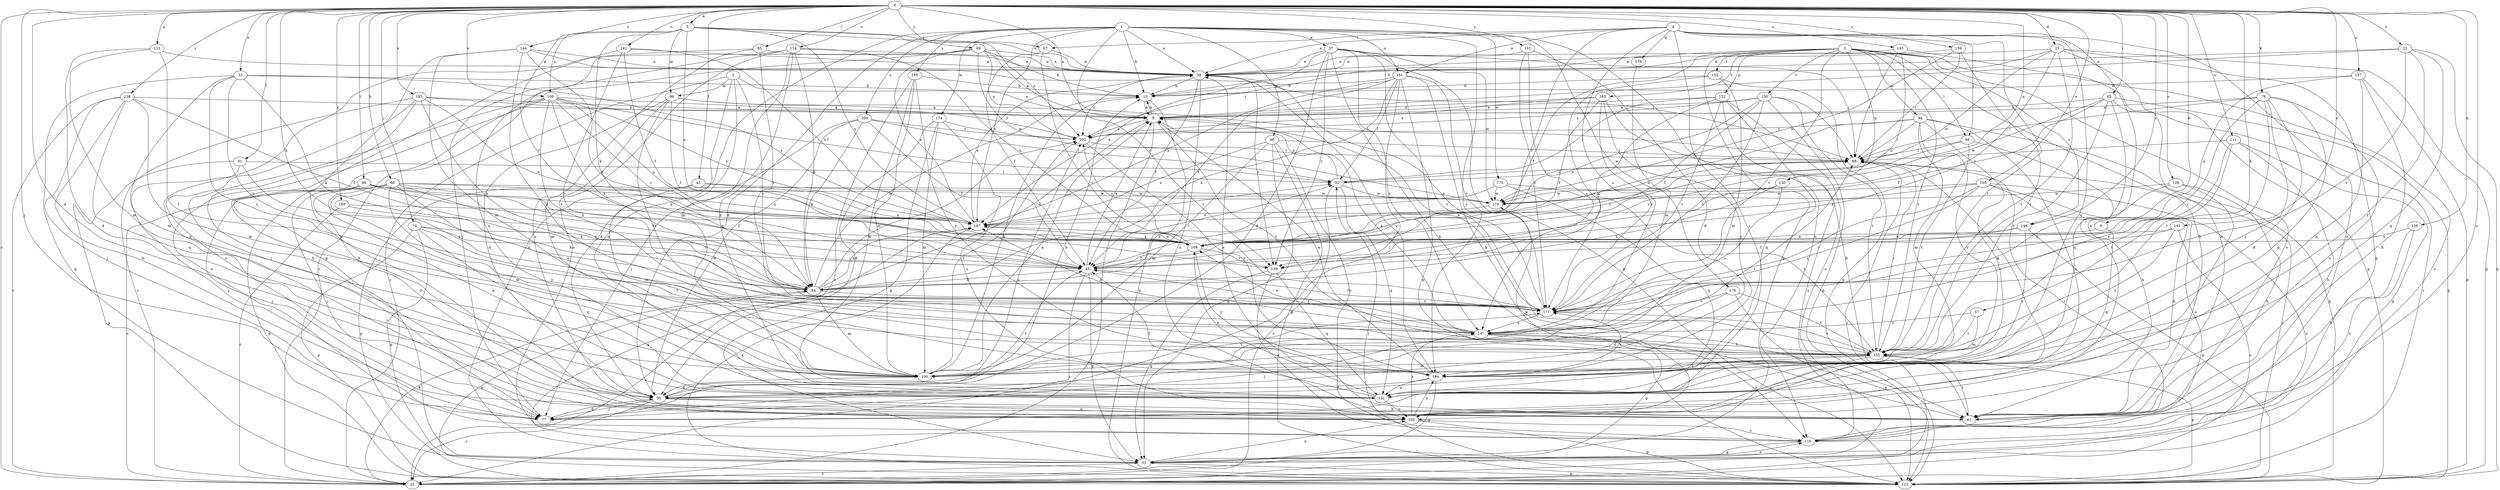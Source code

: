 strict digraph  {
0;
1;
2;
3;
4;
5;
8;
9;
15;
21;
22;
23;
30;
33;
37;
38;
43;
45;
46;
53;
57;
60;
61;
65;
66;
67;
68;
69;
74;
77;
79;
84;
85;
88;
91;
92;
94;
96;
100;
105;
106;
108;
109;
111;
114;
116;
121;
122;
123;
130;
131;
138;
139;
141;
142;
143;
144;
146;
147;
150;
152;
155;
156;
157;
159;
161;
163;
165;
171;
174;
175;
176;
178;
179;
183;
185;
187;
189;
191;
194;
200;
202;
0 -> 5  [label=a];
0 -> 8  [label=a];
0 -> 9  [label=b];
0 -> 21  [label=c];
0 -> 22  [label=c];
0 -> 23  [label=d];
0 -> 30  [label=d];
0 -> 33  [label=e];
0 -> 43  [label=f];
0 -> 57  [label=h];
0 -> 60  [label=h];
0 -> 65  [label=i];
0 -> 69  [label=j];
0 -> 74  [label=j];
0 -> 77  [label=j];
0 -> 79  [label=k];
0 -> 84  [label=k];
0 -> 85  [label=l];
0 -> 88  [label=l];
0 -> 91  [label=l];
0 -> 105  [label=n];
0 -> 106  [label=n];
0 -> 109  [label=o];
0 -> 111  [label=o];
0 -> 114  [label=o];
0 -> 116  [label=o];
0 -> 121  [label=p];
0 -> 130  [label=q];
0 -> 138  [label=r];
0 -> 141  [label=s];
0 -> 142  [label=s];
0 -> 143  [label=s];
0 -> 144  [label=s];
0 -> 146  [label=s];
0 -> 156  [label=u];
0 -> 157  [label=u];
0 -> 159  [label=u];
0 -> 183  [label=x];
0 -> 189  [label=y];
0 -> 191  [label=y];
1 -> 15  [label=b];
1 -> 30  [label=d];
1 -> 37  [label=e];
1 -> 38  [label=e];
1 -> 46  [label=g];
1 -> 53  [label=g];
1 -> 116  [label=o];
1 -> 139  [label=r];
1 -> 161  [label=u];
1 -> 174  [label=w];
1 -> 175  [label=w];
1 -> 176  [label=w];
1 -> 185  [label=x];
1 -> 187  [label=x];
1 -> 194  [label=y];
1 -> 200  [label=z];
2 -> 45  [label=f];
2 -> 53  [label=g];
2 -> 61  [label=h];
2 -> 66  [label=i];
2 -> 94  [label=m];
2 -> 116  [label=o];
2 -> 122  [label=p];
2 -> 123  [label=p];
2 -> 130  [label=q];
2 -> 146  [label=s];
2 -> 150  [label=t];
2 -> 152  [label=t];
2 -> 155  [label=t];
2 -> 165  [label=v];
2 -> 171  [label=v];
2 -> 202  [label=z];
3 -> 8  [label=a];
3 -> 22  [label=c];
3 -> 30  [label=d];
3 -> 96  [label=m];
3 -> 131  [label=q];
3 -> 171  [label=v];
4 -> 38  [label=e];
4 -> 66  [label=i];
4 -> 67  [label=i];
4 -> 77  [label=j];
4 -> 116  [label=o];
4 -> 131  [label=q];
4 -> 139  [label=r];
4 -> 147  [label=s];
4 -> 155  [label=t];
4 -> 161  [label=u];
4 -> 163  [label=u];
4 -> 178  [label=w];
5 -> 38  [label=e];
5 -> 45  [label=f];
5 -> 67  [label=i];
5 -> 84  [label=k];
5 -> 96  [label=m];
5 -> 106  [label=n];
5 -> 108  [label=n];
5 -> 187  [label=x];
5 -> 202  [label=z];
8 -> 15  [label=b];
8 -> 22  [label=c];
8 -> 155  [label=t];
8 -> 202  [label=z];
9 -> 108  [label=n];
9 -> 131  [label=q];
15 -> 8  [label=a];
15 -> 123  [label=p];
21 -> 8  [label=a];
21 -> 38  [label=e];
21 -> 123  [label=p];
21 -> 131  [label=q];
21 -> 171  [label=v];
21 -> 194  [label=y];
22 -> 68  [label=i];
22 -> 84  [label=k];
23 -> 15  [label=b];
23 -> 38  [label=e];
23 -> 53  [label=g];
23 -> 61  [label=h];
23 -> 123  [label=p];
23 -> 139  [label=r];
23 -> 155  [label=t];
23 -> 179  [label=w];
30 -> 15  [label=b];
30 -> 22  [label=c];
30 -> 45  [label=f];
30 -> 61  [label=h];
30 -> 77  [label=j];
30 -> 163  [label=u];
33 -> 15  [label=b];
33 -> 53  [label=g];
33 -> 84  [label=k];
33 -> 100  [label=m];
33 -> 147  [label=s];
33 -> 171  [label=v];
33 -> 187  [label=x];
37 -> 30  [label=d];
37 -> 38  [label=e];
37 -> 61  [label=h];
37 -> 68  [label=i];
37 -> 123  [label=p];
37 -> 139  [label=r];
37 -> 147  [label=s];
37 -> 155  [label=t];
37 -> 179  [label=w];
37 -> 187  [label=x];
38 -> 15  [label=b];
38 -> 45  [label=f];
38 -> 139  [label=r];
38 -> 163  [label=u];
38 -> 194  [label=y];
38 -> 202  [label=z];
43 -> 100  [label=m];
43 -> 108  [label=n];
43 -> 123  [label=p];
43 -> 179  [label=w];
45 -> 8  [label=a];
45 -> 22  [label=c];
45 -> 53  [label=g];
45 -> 84  [label=k];
45 -> 92  [label=l];
46 -> 53  [label=g];
46 -> 68  [label=i];
46 -> 100  [label=m];
46 -> 116  [label=o];
46 -> 123  [label=p];
46 -> 187  [label=x];
53 -> 22  [label=c];
53 -> 116  [label=o];
53 -> 123  [label=p];
53 -> 163  [label=u];
57 -> 100  [label=m];
57 -> 147  [label=s];
57 -> 155  [label=t];
60 -> 45  [label=f];
60 -> 77  [label=j];
60 -> 84  [label=k];
60 -> 100  [label=m];
60 -> 123  [label=p];
60 -> 131  [label=q];
60 -> 147  [label=s];
60 -> 179  [label=w];
60 -> 187  [label=x];
60 -> 194  [label=y];
61 -> 38  [label=e];
61 -> 155  [label=t];
65 -> 8  [label=a];
65 -> 22  [label=c];
65 -> 45  [label=f];
65 -> 123  [label=p];
65 -> 131  [label=q];
65 -> 155  [label=t];
65 -> 179  [label=w];
66 -> 61  [label=h];
66 -> 68  [label=i];
66 -> 139  [label=r];
66 -> 155  [label=t];
67 -> 38  [label=e];
67 -> 45  [label=f];
67 -> 171  [label=v];
68 -> 92  [label=l];
69 -> 8  [label=a];
69 -> 15  [label=b];
69 -> 38  [label=e];
69 -> 131  [label=q];
69 -> 163  [label=u];
69 -> 179  [label=w];
69 -> 187  [label=x];
69 -> 202  [label=z];
74 -> 45  [label=f];
74 -> 53  [label=g];
74 -> 108  [label=n];
74 -> 123  [label=p];
74 -> 131  [label=q];
74 -> 155  [label=t];
77 -> 30  [label=d];
77 -> 202  [label=z];
79 -> 8  [label=a];
79 -> 30  [label=d];
79 -> 68  [label=i];
79 -> 131  [label=q];
79 -> 155  [label=t];
79 -> 163  [label=u];
79 -> 171  [label=v];
79 -> 194  [label=y];
84 -> 8  [label=a];
84 -> 15  [label=b];
84 -> 100  [label=m];
84 -> 123  [label=p];
84 -> 171  [label=v];
84 -> 187  [label=x];
84 -> 202  [label=z];
85 -> 38  [label=e];
85 -> 77  [label=j];
85 -> 163  [label=u];
85 -> 171  [label=v];
88 -> 22  [label=c];
88 -> 30  [label=d];
88 -> 45  [label=f];
88 -> 77  [label=j];
88 -> 108  [label=n];
88 -> 179  [label=w];
88 -> 187  [label=x];
91 -> 77  [label=j];
91 -> 92  [label=l];
91 -> 123  [label=p];
91 -> 171  [label=v];
92 -> 8  [label=a];
92 -> 22  [label=c];
92 -> 68  [label=i];
92 -> 131  [label=q];
92 -> 179  [label=w];
94 -> 68  [label=i];
94 -> 100  [label=m];
94 -> 108  [label=n];
94 -> 123  [label=p];
94 -> 131  [label=q];
94 -> 163  [label=u];
94 -> 194  [label=y];
94 -> 202  [label=z];
96 -> 8  [label=a];
96 -> 30  [label=d];
96 -> 45  [label=f];
96 -> 68  [label=i];
96 -> 100  [label=m];
96 -> 155  [label=t];
100 -> 8  [label=a];
100 -> 15  [label=b];
100 -> 30  [label=d];
100 -> 68  [label=i];
100 -> 171  [label=v];
100 -> 202  [label=z];
105 -> 22  [label=c];
105 -> 61  [label=h];
105 -> 116  [label=o];
105 -> 147  [label=s];
105 -> 171  [label=v];
105 -> 179  [label=w];
105 -> 187  [label=x];
106 -> 8  [label=a];
106 -> 61  [label=h];
106 -> 77  [label=j];
106 -> 84  [label=k];
106 -> 92  [label=l];
106 -> 108  [label=n];
106 -> 116  [label=o];
106 -> 139  [label=r];
106 -> 171  [label=v];
106 -> 187  [label=x];
108 -> 45  [label=f];
108 -> 68  [label=i];
108 -> 139  [label=r];
108 -> 187  [label=x];
108 -> 194  [label=y];
108 -> 202  [label=z];
109 -> 61  [label=h];
109 -> 77  [label=j];
109 -> 147  [label=s];
109 -> 179  [label=w];
111 -> 53  [label=g];
111 -> 61  [label=h];
111 -> 68  [label=i];
111 -> 147  [label=s];
111 -> 155  [label=t];
114 -> 22  [label=c];
114 -> 38  [label=e];
114 -> 84  [label=k];
114 -> 100  [label=m];
114 -> 108  [label=n];
114 -> 116  [label=o];
114 -> 131  [label=q];
116 -> 53  [label=g];
116 -> 68  [label=i];
121 -> 30  [label=d];
121 -> 38  [label=e];
121 -> 100  [label=m];
121 -> 155  [label=t];
122 -> 8  [label=a];
122 -> 22  [label=c];
122 -> 84  [label=k];
122 -> 92  [label=l];
122 -> 116  [label=o];
122 -> 131  [label=q];
122 -> 171  [label=v];
123 -> 68  [label=i];
123 -> 92  [label=l];
123 -> 187  [label=x];
130 -> 84  [label=k];
130 -> 147  [label=s];
130 -> 179  [label=w];
131 -> 45  [label=f];
131 -> 108  [label=n];
131 -> 163  [label=u];
138 -> 8  [label=a];
138 -> 22  [label=c];
138 -> 45  [label=f];
138 -> 61  [label=h];
138 -> 77  [label=j];
138 -> 100  [label=m];
138 -> 131  [label=q];
139 -> 53  [label=g];
139 -> 116  [label=o];
139 -> 131  [label=q];
141 -> 22  [label=c];
141 -> 108  [label=n];
141 -> 155  [label=t];
141 -> 171  [label=v];
142 -> 38  [label=e];
142 -> 45  [label=f];
142 -> 53  [label=g];
142 -> 147  [label=s];
142 -> 187  [label=x];
143 -> 22  [label=c];
143 -> 38  [label=e];
143 -> 68  [label=i];
143 -> 108  [label=n];
144 -> 38  [label=e];
144 -> 68  [label=i];
144 -> 84  [label=k];
144 -> 100  [label=m];
144 -> 155  [label=t];
144 -> 163  [label=u];
146 -> 45  [label=f];
146 -> 108  [label=n];
146 -> 123  [label=p];
146 -> 194  [label=y];
147 -> 8  [label=a];
147 -> 45  [label=f];
147 -> 53  [label=g];
147 -> 77  [label=j];
147 -> 108  [label=n];
147 -> 116  [label=o];
147 -> 155  [label=t];
147 -> 187  [label=x];
150 -> 8  [label=a];
150 -> 45  [label=f];
150 -> 68  [label=i];
150 -> 108  [label=n];
150 -> 123  [label=p];
150 -> 155  [label=t];
150 -> 171  [label=v];
150 -> 202  [label=z];
152 -> 15  [label=b];
152 -> 100  [label=m];
152 -> 123  [label=p];
152 -> 171  [label=v];
155 -> 68  [label=i];
155 -> 100  [label=m];
155 -> 123  [label=p];
155 -> 163  [label=u];
155 -> 171  [label=v];
155 -> 194  [label=y];
156 -> 61  [label=h];
156 -> 108  [label=n];
156 -> 116  [label=o];
157 -> 15  [label=b];
157 -> 61  [label=h];
157 -> 108  [label=n];
157 -> 123  [label=p];
157 -> 131  [label=q];
159 -> 38  [label=e];
159 -> 68  [label=i];
159 -> 155  [label=t];
159 -> 179  [label=w];
161 -> 15  [label=b];
161 -> 45  [label=f];
161 -> 61  [label=h];
161 -> 77  [label=j];
161 -> 84  [label=k];
161 -> 92  [label=l];
161 -> 123  [label=p];
161 -> 171  [label=v];
161 -> 187  [label=x];
163 -> 68  [label=i];
163 -> 116  [label=o];
163 -> 123  [label=p];
163 -> 147  [label=s];
163 -> 179  [label=w];
163 -> 194  [label=y];
165 -> 8  [label=a];
165 -> 45  [label=f];
165 -> 61  [label=h];
165 -> 171  [label=v];
165 -> 194  [label=y];
165 -> 202  [label=z];
171 -> 8  [label=a];
171 -> 38  [label=e];
171 -> 45  [label=f];
171 -> 147  [label=s];
174 -> 30  [label=d];
174 -> 53  [label=g];
174 -> 100  [label=m];
174 -> 163  [label=u];
174 -> 202  [label=z];
175 -> 84  [label=k];
175 -> 131  [label=q];
175 -> 155  [label=t];
175 -> 179  [label=w];
176 -> 30  [label=d];
176 -> 123  [label=p];
176 -> 155  [label=t];
176 -> 171  [label=v];
178 -> 100  [label=m];
179 -> 187  [label=x];
183 -> 8  [label=a];
183 -> 22  [label=c];
183 -> 61  [label=h];
183 -> 84  [label=k];
183 -> 108  [label=n];
183 -> 163  [label=u];
183 -> 202  [label=z];
185 -> 15  [label=b];
185 -> 22  [label=c];
185 -> 100  [label=m];
185 -> 131  [label=q];
185 -> 194  [label=y];
187 -> 38  [label=e];
187 -> 53  [label=g];
187 -> 92  [label=l];
187 -> 108  [label=n];
189 -> 22  [label=c];
189 -> 84  [label=k];
189 -> 187  [label=x];
191 -> 30  [label=d];
191 -> 38  [label=e];
191 -> 147  [label=s];
191 -> 171  [label=v];
194 -> 8  [label=a];
194 -> 30  [label=d];
194 -> 53  [label=g];
194 -> 131  [label=q];
194 -> 171  [label=v];
200 -> 30  [label=d];
200 -> 45  [label=f];
200 -> 77  [label=j];
200 -> 84  [label=k];
200 -> 92  [label=l];
200 -> 202  [label=z];
202 -> 68  [label=i];
202 -> 194  [label=y];
}
